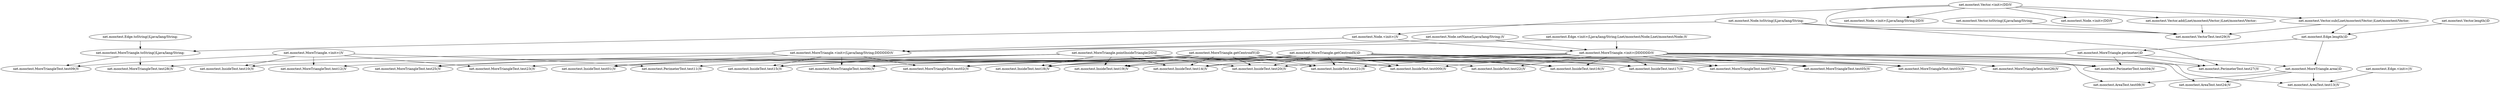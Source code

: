 digraph cmd_class {
"net.mooctest.MoreTriangle.toString()Ljava/lang/String;" -> "net.mooctest.MoreTriangleTest.test28()V"
"net.mooctest.MoreTriangle.toString()Ljava/lang/String;" -> "net.mooctest.MoreTriangleTest.test09()V"
"net.mooctest.Node.toString()Ljava/lang/String;" -> "net.mooctest.MoreTriangle.toString()Ljava/lang/String;"
"net.mooctest.Node.toString()Ljava/lang/String;" -> "net.mooctest.VectorTest.test29()V"
"net.mooctest.Node.toString()Ljava/lang/String;" -> "net.mooctest.PerimeterTest.test27()V"
"net.mooctest.MoreTriangle.perimeter()D" -> "net.mooctest.PerimeterTest.test04()V"
"net.mooctest.MoreTriangle.perimeter()D" -> "net.mooctest.PerimeterTest.test27()V"
"net.mooctest.MoreTriangle.perimeter()D" -> "net.mooctest.MoreTriangle.area()D"
"net.mooctest.MoreTriangle.perimeter()D" -> "net.mooctest.PerimeterTest.test11()V"
"net.mooctest.MoreTriangle.getCentroidX()D" -> "net.mooctest.MoreTriangleTest.test23()V"
"net.mooctest.MoreTriangle.getCentroidX()D" -> "net.mooctest.InsideTest.test01()V"
"net.mooctest.MoreTriangle.getCentroidX()D" -> "net.mooctest.InsideTest.test20()V"
"net.mooctest.MoreTriangle.getCentroidX()D" -> "net.mooctest.InsideTest.test21()V"
"net.mooctest.MoreTriangle.getCentroidX()D" -> "net.mooctest.MoreTriangleTest.test03()V"
"net.mooctest.MoreTriangle.getCentroidX()D" -> "net.mooctest.MoreTriangleTest.test26()V"
"net.mooctest.MoreTriangle.getCentroidX()D" -> "net.mooctest.MoreTriangleTest.test02()V"
"net.mooctest.MoreTriangle.getCentroidX()D" -> "net.mooctest.MoreTriangleTest.test07()V"
"net.mooctest.MoreTriangle.getCentroidX()D" -> "net.mooctest.MoreTriangleTest.test05()V"
"net.mooctest.MoreTriangle.getCentroidX()D" -> "net.mooctest.MoreTriangleTest.test06()V"
"net.mooctest.MoreTriangle.getCentroidX()D" -> "net.mooctest.InsideTest.test17()V"
"net.mooctest.MoreTriangle.getCentroidX()D" -> "net.mooctest.InsideTest.test000()V"
"net.mooctest.MoreTriangle.getCentroidX()D" -> "net.mooctest.InsideTest.test16()V"
"net.mooctest.MoreTriangle.getCentroidX()D" -> "net.mooctest.InsideTest.test18()V"
"net.mooctest.MoreTriangle.getCentroidX()D" -> "net.mooctest.InsideTest.test19()V"
"net.mooctest.MoreTriangle.getCentroidX()D" -> "net.mooctest.InsideTest.test14()V"
"net.mooctest.MoreTriangle.getCentroidX()D" -> "net.mooctest.InsideTest.test15()V"
"net.mooctest.Node.<init>()V" -> "net.mooctest.MoreTriangle.<init>(DDDDDD)V"
"net.mooctest.Node.<init>()V" -> "net.mooctest.MoreTriangle.<init>(Ljava/lang/String;DDDDDD)V"
"net.mooctest.MoreTriangle.getCentroidY()D" -> "net.mooctest.MoreTriangleTest.test12()V"
"net.mooctest.MoreTriangle.getCentroidY()D" -> "net.mooctest.MoreTriangleTest.test25()V"
"net.mooctest.MoreTriangle.getCentroidY()D" -> "net.mooctest.InsideTest.test01()V"
"net.mooctest.MoreTriangle.getCentroidY()D" -> "net.mooctest.InsideTest.test20()V"
"net.mooctest.MoreTriangle.getCentroidY()D" -> "net.mooctest.InsideTest.test21()V"
"net.mooctest.MoreTriangle.getCentroidY()D" -> "net.mooctest.MoreTriangleTest.test03()V"
"net.mooctest.MoreTriangle.getCentroidY()D" -> "net.mooctest.MoreTriangleTest.test02()V"
"net.mooctest.MoreTriangle.getCentroidY()D" -> "net.mooctest.MoreTriangleTest.test07()V"
"net.mooctest.MoreTriangle.getCentroidY()D" -> "net.mooctest.MoreTriangleTest.test05()V"
"net.mooctest.MoreTriangle.getCentroidY()D" -> "net.mooctest.MoreTriangleTest.test06()V"
"net.mooctest.MoreTriangle.getCentroidY()D" -> "net.mooctest.PerimeterTest.test04()V"
"net.mooctest.MoreTriangle.getCentroidY()D" -> "net.mooctest.InsideTest.test000()V"
"net.mooctest.MoreTriangle.getCentroidY()D" -> "net.mooctest.InsideTest.test16()V"
"net.mooctest.MoreTriangle.getCentroidY()D" -> "net.mooctest.InsideTest.test18()V"
"net.mooctest.MoreTriangle.getCentroidY()D" -> "net.mooctest.InsideTest.test19()V"
"net.mooctest.MoreTriangle.getCentroidY()D" -> "net.mooctest.InsideTest.test14()V"
"net.mooctest.MoreTriangle.getCentroidY()D" -> "net.mooctest.InsideTest.test15()V"
"net.mooctest.Vector.sub(Lnet/mooctest/Vector;)Lnet/mooctest/Vector;" -> "net.mooctest.VectorTest.test29()V"
"net.mooctest.Vector.sub(Lnet/mooctest/Vector;)Lnet/mooctest/Vector;" -> "net.mooctest.Edge.length()D"
"net.mooctest.Vector.toString()Ljava/lang/String;" -> "net.mooctest.VectorTest.test29()V"
"net.mooctest.Edge.<init>(Ljava/lang/String;Lnet/mooctest/Node;Lnet/mooctest/Node;)V" -> "net.mooctest.MoreTriangle.<init>(DDDDDD)V"
"net.mooctest.Edge.<init>(Ljava/lang/String;Lnet/mooctest/Node;Lnet/mooctest/Node;)V" -> "net.mooctest.MoreTriangle.<init>(Ljava/lang/String;DDDDDD)V"
"net.mooctest.Edge.length()D" -> "net.mooctest.MoreTriangle.perimeter()D"
"net.mooctest.Edge.length()D" -> "net.mooctest.MoreTriangle.area()D"
"net.mooctest.MoreTriangle.<init>(DDDDDD)V" -> "net.mooctest.AreaTest.test08()V"
"net.mooctest.MoreTriangle.<init>(DDDDDD)V" -> "net.mooctest.AreaTest.test24()V"
"net.mooctest.MoreTriangle.<init>(DDDDDD)V" -> "net.mooctest.InsideTest.test22()V"
"net.mooctest.MoreTriangle.<init>(DDDDDD)V" -> "net.mooctest.InsideTest.test20()V"
"net.mooctest.MoreTriangle.<init>(DDDDDD)V" -> "net.mooctest.InsideTest.test21()V"
"net.mooctest.MoreTriangle.<init>(DDDDDD)V" -> "net.mooctest.MoreTriangleTest.test03()V"
"net.mooctest.MoreTriangle.<init>(DDDDDD)V" -> "net.mooctest.MoreTriangleTest.test26()V"
"net.mooctest.MoreTriangle.<init>(DDDDDD)V" -> "net.mooctest.AreaTest.test13()V"
"net.mooctest.MoreTriangle.<init>(DDDDDD)V" -> "net.mooctest.MoreTriangleTest.test07()V"
"net.mooctest.MoreTriangle.<init>(DDDDDD)V" -> "net.mooctest.MoreTriangleTest.test05()V"
"net.mooctest.MoreTriangle.<init>(DDDDDD)V" -> "net.mooctest.InsideTest.test17()V"
"net.mooctest.MoreTriangle.<init>(DDDDDD)V" -> "net.mooctest.PerimeterTest.test04()V"
"net.mooctest.MoreTriangle.<init>(DDDDDD)V" -> "net.mooctest.InsideTest.test000()V"
"net.mooctest.MoreTriangle.<init>(DDDDDD)V" -> "net.mooctest.InsideTest.test16()V"
"net.mooctest.MoreTriangle.<init>(DDDDDD)V" -> "net.mooctest.InsideTest.test18()V"
"net.mooctest.MoreTriangle.<init>(DDDDDD)V" -> "net.mooctest.PerimeterTest.test27()V"
"net.mooctest.MoreTriangle.<init>(DDDDDD)V" -> "net.mooctest.InsideTest.test19()V"
"net.mooctest.MoreTriangle.<init>(DDDDDD)V" -> "net.mooctest.InsideTest.test14()V"
"net.mooctest.MoreTriangle.area()D" -> "net.mooctest.AreaTest.test13()V"
"net.mooctest.MoreTriangle.area()D" -> "net.mooctest.AreaTest.test08()V"
"net.mooctest.MoreTriangle.area()D" -> "net.mooctest.AreaTest.test24()V"
"net.mooctest.MoreTriangle.<init>()V" -> "net.mooctest.MoreTriangleTest.test09()V"
"net.mooctest.MoreTriangle.<init>()V" -> "net.mooctest.MoreTriangleTest.test23()V"
"net.mooctest.MoreTriangle.<init>()V" -> "net.mooctest.MoreTriangleTest.test12()V"
"net.mooctest.MoreTriangle.<init>()V" -> "net.mooctest.InsideTest.test10()V"
"net.mooctest.MoreTriangle.<init>()V" -> "net.mooctest.PerimeterTest.test11()V"
"net.mooctest.Edge.toString()Ljava/lang/String;" -> "net.mooctest.MoreTriangle.toString()Ljava/lang/String;"
"net.mooctest.Node.setName(Ljava/lang/String;)V" -> "net.mooctest.MoreTriangle.<init>(DDDDDD)V"
"net.mooctest.Node.setName(Ljava/lang/String;)V" -> "net.mooctest.MoreTriangle.<init>(Ljava/lang/String;DDDDDD)V"
"net.mooctest.Vector.add(Lnet/mooctest/Vector;)Lnet/mooctest/Vector;" -> "net.mooctest.VectorTest.test29()V"
"net.mooctest.MoreTriangle.pointInsideTriangle(DD)Z" -> "net.mooctest.InsideTest.test17()V"
"net.mooctest.MoreTriangle.pointInsideTriangle(DD)Z" -> "net.mooctest.InsideTest.test000()V"
"net.mooctest.MoreTriangle.pointInsideTriangle(DD)Z" -> "net.mooctest.InsideTest.test16()V"
"net.mooctest.MoreTriangle.pointInsideTriangle(DD)Z" -> "net.mooctest.InsideTest.test18()V"
"net.mooctest.MoreTriangle.pointInsideTriangle(DD)Z" -> "net.mooctest.InsideTest.test19()V"
"net.mooctest.MoreTriangle.pointInsideTriangle(DD)Z" -> "net.mooctest.InsideTest.test14()V"
"net.mooctest.MoreTriangle.pointInsideTriangle(DD)Z" -> "net.mooctest.InsideTest.test15()V"
"net.mooctest.MoreTriangle.pointInsideTriangle(DD)Z" -> "net.mooctest.InsideTest.test01()V"
"net.mooctest.MoreTriangle.pointInsideTriangle(DD)Z" -> "net.mooctest.InsideTest.test22()V"
"net.mooctest.MoreTriangle.pointInsideTriangle(DD)Z" -> "net.mooctest.InsideTest.test10()V"
"net.mooctest.MoreTriangle.pointInsideTriangle(DD)Z" -> "net.mooctest.InsideTest.test20()V"
"net.mooctest.MoreTriangle.pointInsideTriangle(DD)Z" -> "net.mooctest.InsideTest.test21()V"
"net.mooctest.Edge.<init>()V" -> "net.mooctest.AreaTest.test13()V"
"net.mooctest.Vector.length()D" -> "net.mooctest.Edge.length()D"
"net.mooctest.MoreTriangle.<init>(Ljava/lang/String;DDDDDD)V" -> "net.mooctest.MoreTriangleTest.test28()V"
"net.mooctest.MoreTriangle.<init>(Ljava/lang/String;DDDDDD)V" -> "net.mooctest.MoreTriangleTest.test02()V"
"net.mooctest.MoreTriangle.<init>(Ljava/lang/String;DDDDDD)V" -> "net.mooctest.MoreTriangleTest.test06()V"
"net.mooctest.MoreTriangle.<init>(Ljava/lang/String;DDDDDD)V" -> "net.mooctest.MoreTriangleTest.test25()V"
"net.mooctest.MoreTriangle.<init>(Ljava/lang/String;DDDDDD)V" -> "net.mooctest.InsideTest.test15()V"
"net.mooctest.MoreTriangle.<init>(Ljava/lang/String;DDDDDD)V" -> "net.mooctest.InsideTest.test01()V"
"net.mooctest.Vector.<init>(DD)V" -> "net.mooctest.Vector.add(Lnet/mooctest/Vector;)Lnet/mooctest/Vector;"
"net.mooctest.Vector.<init>(DD)V" -> "net.mooctest.VectorTest.test29()V"
"net.mooctest.Vector.<init>(DD)V" -> "net.mooctest.Node.<init>()V"
"net.mooctest.Vector.<init>(DD)V" -> "net.mooctest.Vector.sub(Lnet/mooctest/Vector;)Lnet/mooctest/Vector;"
"net.mooctest.Vector.<init>(DD)V" -> "net.mooctest.Node.<init>(Ljava/lang/String;DD)V"
"net.mooctest.Vector.<init>(DD)V" -> "net.mooctest.Node.<init>(DD)V"
}